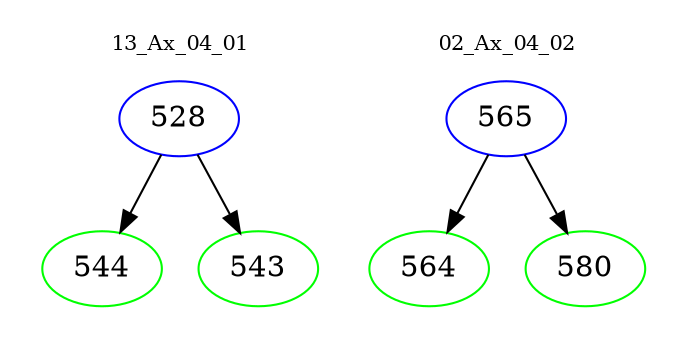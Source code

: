 digraph{
subgraph cluster_0 {
color = white
label = "13_Ax_04_01";
fontsize=10;
T0_528 [label="528", color="blue"]
T0_528 -> T0_544 [color="black"]
T0_544 [label="544", color="green"]
T0_528 -> T0_543 [color="black"]
T0_543 [label="543", color="green"]
}
subgraph cluster_1 {
color = white
label = "02_Ax_04_02";
fontsize=10;
T1_565 [label="565", color="blue"]
T1_565 -> T1_564 [color="black"]
T1_564 [label="564", color="green"]
T1_565 -> T1_580 [color="black"]
T1_580 [label="580", color="green"]
}
}
